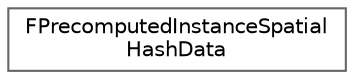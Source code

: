digraph "Graphical Class Hierarchy"
{
 // INTERACTIVE_SVG=YES
 // LATEX_PDF_SIZE
  bgcolor="transparent";
  edge [fontname=Helvetica,fontsize=10,labelfontname=Helvetica,labelfontsize=10];
  node [fontname=Helvetica,fontsize=10,shape=box,height=0.2,width=0.4];
  rankdir="LR";
  Node0 [id="Node000000",label="FPrecomputedInstanceSpatial\lHashData",height=0.2,width=0.4,color="grey40", fillcolor="white", style="filled",URL="$d3/d76/classFPrecomputedInstanceSpatialHashData.html",tooltip="Precomputed optimization data that descrives the spatial hashes and reordering needed."];
}
